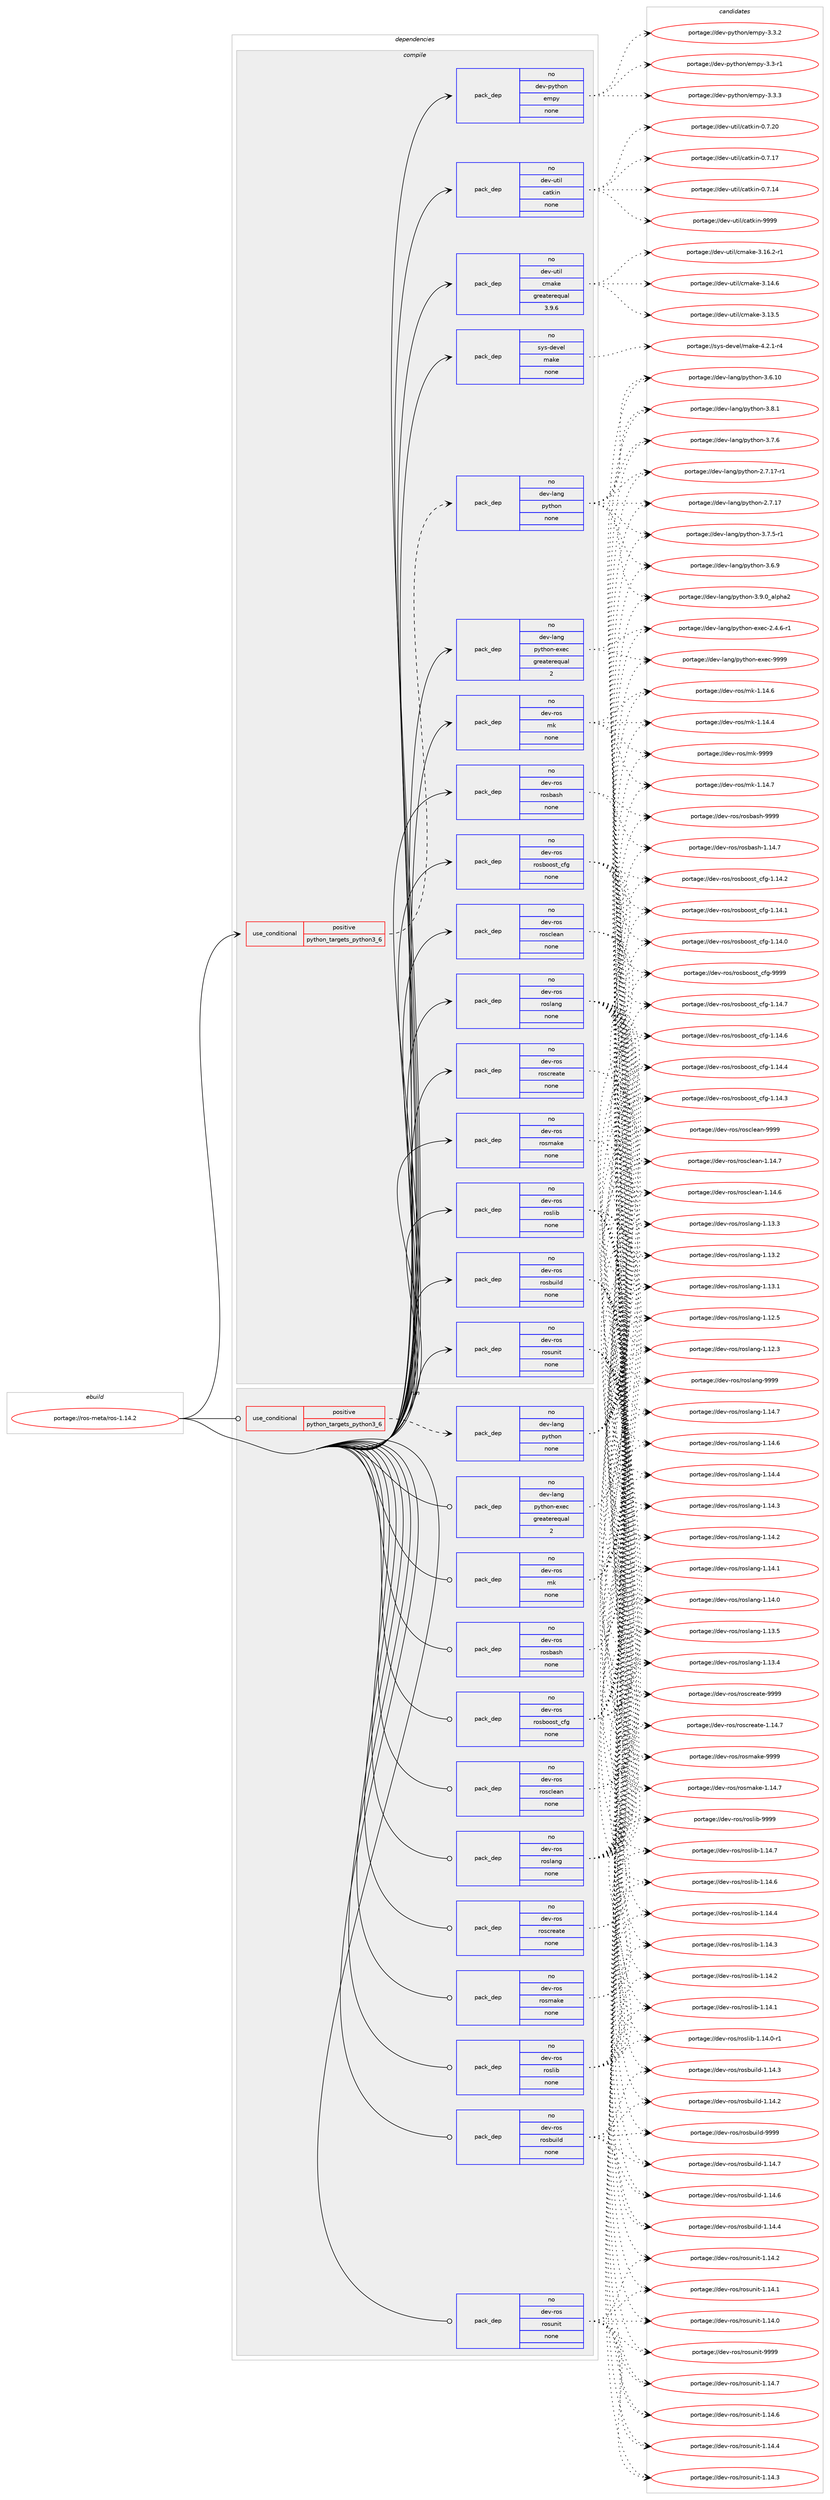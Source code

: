 digraph prolog {

# *************
# Graph options
# *************

newrank=true;
concentrate=true;
compound=true;
graph [rankdir=LR,fontname=Helvetica,fontsize=10,ranksep=1.5];#, ranksep=2.5, nodesep=0.2];
edge  [arrowhead=vee];
node  [fontname=Helvetica,fontsize=10];

# **********
# The ebuild
# **********

subgraph cluster_leftcol {
color=gray;
rank=same;
label=<<i>ebuild</i>>;
id [label="portage://ros-meta/ros-1.14.2", color=red, width=4, href="../ros-meta/ros-1.14.2.svg"];
}

# ****************
# The dependencies
# ****************

subgraph cluster_midcol {
color=gray;
label=<<i>dependencies</i>>;
subgraph cluster_compile {
fillcolor="#eeeeee";
style=filled;
label=<<i>compile</i>>;
subgraph cond21783 {
dependency114392 [label=<<TABLE BORDER="0" CELLBORDER="1" CELLSPACING="0" CELLPADDING="4"><TR><TD ROWSPAN="3" CELLPADDING="10">use_conditional</TD></TR><TR><TD>positive</TD></TR><TR><TD>python_targets_python3_6</TD></TR></TABLE>>, shape=none, color=red];
subgraph pack90673 {
dependency114393 [label=<<TABLE BORDER="0" CELLBORDER="1" CELLSPACING="0" CELLPADDING="4" WIDTH="220"><TR><TD ROWSPAN="6" CELLPADDING="30">pack_dep</TD></TR><TR><TD WIDTH="110">no</TD></TR><TR><TD>dev-lang</TD></TR><TR><TD>python</TD></TR><TR><TD>none</TD></TR><TR><TD></TD></TR></TABLE>>, shape=none, color=blue];
}
dependency114392:e -> dependency114393:w [weight=20,style="dashed",arrowhead="vee"];
}
id:e -> dependency114392:w [weight=20,style="solid",arrowhead="vee"];
subgraph pack90674 {
dependency114394 [label=<<TABLE BORDER="0" CELLBORDER="1" CELLSPACING="0" CELLPADDING="4" WIDTH="220"><TR><TD ROWSPAN="6" CELLPADDING="30">pack_dep</TD></TR><TR><TD WIDTH="110">no</TD></TR><TR><TD>dev-lang</TD></TR><TR><TD>python-exec</TD></TR><TR><TD>greaterequal</TD></TR><TR><TD>2</TD></TR></TABLE>>, shape=none, color=blue];
}
id:e -> dependency114394:w [weight=20,style="solid",arrowhead="vee"];
subgraph pack90675 {
dependency114395 [label=<<TABLE BORDER="0" CELLBORDER="1" CELLSPACING="0" CELLPADDING="4" WIDTH="220"><TR><TD ROWSPAN="6" CELLPADDING="30">pack_dep</TD></TR><TR><TD WIDTH="110">no</TD></TR><TR><TD>dev-python</TD></TR><TR><TD>empy</TD></TR><TR><TD>none</TD></TR><TR><TD></TD></TR></TABLE>>, shape=none, color=blue];
}
id:e -> dependency114395:w [weight=20,style="solid",arrowhead="vee"];
subgraph pack90676 {
dependency114396 [label=<<TABLE BORDER="0" CELLBORDER="1" CELLSPACING="0" CELLPADDING="4" WIDTH="220"><TR><TD ROWSPAN="6" CELLPADDING="30">pack_dep</TD></TR><TR><TD WIDTH="110">no</TD></TR><TR><TD>dev-ros</TD></TR><TR><TD>mk</TD></TR><TR><TD>none</TD></TR><TR><TD></TD></TR></TABLE>>, shape=none, color=blue];
}
id:e -> dependency114396:w [weight=20,style="solid",arrowhead="vee"];
subgraph pack90677 {
dependency114397 [label=<<TABLE BORDER="0" CELLBORDER="1" CELLSPACING="0" CELLPADDING="4" WIDTH="220"><TR><TD ROWSPAN="6" CELLPADDING="30">pack_dep</TD></TR><TR><TD WIDTH="110">no</TD></TR><TR><TD>dev-ros</TD></TR><TR><TD>rosbash</TD></TR><TR><TD>none</TD></TR><TR><TD></TD></TR></TABLE>>, shape=none, color=blue];
}
id:e -> dependency114397:w [weight=20,style="solid",arrowhead="vee"];
subgraph pack90678 {
dependency114398 [label=<<TABLE BORDER="0" CELLBORDER="1" CELLSPACING="0" CELLPADDING="4" WIDTH="220"><TR><TD ROWSPAN="6" CELLPADDING="30">pack_dep</TD></TR><TR><TD WIDTH="110">no</TD></TR><TR><TD>dev-ros</TD></TR><TR><TD>rosboost_cfg</TD></TR><TR><TD>none</TD></TR><TR><TD></TD></TR></TABLE>>, shape=none, color=blue];
}
id:e -> dependency114398:w [weight=20,style="solid",arrowhead="vee"];
subgraph pack90679 {
dependency114399 [label=<<TABLE BORDER="0" CELLBORDER="1" CELLSPACING="0" CELLPADDING="4" WIDTH="220"><TR><TD ROWSPAN="6" CELLPADDING="30">pack_dep</TD></TR><TR><TD WIDTH="110">no</TD></TR><TR><TD>dev-ros</TD></TR><TR><TD>rosbuild</TD></TR><TR><TD>none</TD></TR><TR><TD></TD></TR></TABLE>>, shape=none, color=blue];
}
id:e -> dependency114399:w [weight=20,style="solid",arrowhead="vee"];
subgraph pack90680 {
dependency114400 [label=<<TABLE BORDER="0" CELLBORDER="1" CELLSPACING="0" CELLPADDING="4" WIDTH="220"><TR><TD ROWSPAN="6" CELLPADDING="30">pack_dep</TD></TR><TR><TD WIDTH="110">no</TD></TR><TR><TD>dev-ros</TD></TR><TR><TD>rosclean</TD></TR><TR><TD>none</TD></TR><TR><TD></TD></TR></TABLE>>, shape=none, color=blue];
}
id:e -> dependency114400:w [weight=20,style="solid",arrowhead="vee"];
subgraph pack90681 {
dependency114401 [label=<<TABLE BORDER="0" CELLBORDER="1" CELLSPACING="0" CELLPADDING="4" WIDTH="220"><TR><TD ROWSPAN="6" CELLPADDING="30">pack_dep</TD></TR><TR><TD WIDTH="110">no</TD></TR><TR><TD>dev-ros</TD></TR><TR><TD>roscreate</TD></TR><TR><TD>none</TD></TR><TR><TD></TD></TR></TABLE>>, shape=none, color=blue];
}
id:e -> dependency114401:w [weight=20,style="solid",arrowhead="vee"];
subgraph pack90682 {
dependency114402 [label=<<TABLE BORDER="0" CELLBORDER="1" CELLSPACING="0" CELLPADDING="4" WIDTH="220"><TR><TD ROWSPAN="6" CELLPADDING="30">pack_dep</TD></TR><TR><TD WIDTH="110">no</TD></TR><TR><TD>dev-ros</TD></TR><TR><TD>roslang</TD></TR><TR><TD>none</TD></TR><TR><TD></TD></TR></TABLE>>, shape=none, color=blue];
}
id:e -> dependency114402:w [weight=20,style="solid",arrowhead="vee"];
subgraph pack90683 {
dependency114403 [label=<<TABLE BORDER="0" CELLBORDER="1" CELLSPACING="0" CELLPADDING="4" WIDTH="220"><TR><TD ROWSPAN="6" CELLPADDING="30">pack_dep</TD></TR><TR><TD WIDTH="110">no</TD></TR><TR><TD>dev-ros</TD></TR><TR><TD>roslib</TD></TR><TR><TD>none</TD></TR><TR><TD></TD></TR></TABLE>>, shape=none, color=blue];
}
id:e -> dependency114403:w [weight=20,style="solid",arrowhead="vee"];
subgraph pack90684 {
dependency114404 [label=<<TABLE BORDER="0" CELLBORDER="1" CELLSPACING="0" CELLPADDING="4" WIDTH="220"><TR><TD ROWSPAN="6" CELLPADDING="30">pack_dep</TD></TR><TR><TD WIDTH="110">no</TD></TR><TR><TD>dev-ros</TD></TR><TR><TD>rosmake</TD></TR><TR><TD>none</TD></TR><TR><TD></TD></TR></TABLE>>, shape=none, color=blue];
}
id:e -> dependency114404:w [weight=20,style="solid",arrowhead="vee"];
subgraph pack90685 {
dependency114405 [label=<<TABLE BORDER="0" CELLBORDER="1" CELLSPACING="0" CELLPADDING="4" WIDTH="220"><TR><TD ROWSPAN="6" CELLPADDING="30">pack_dep</TD></TR><TR><TD WIDTH="110">no</TD></TR><TR><TD>dev-ros</TD></TR><TR><TD>rosunit</TD></TR><TR><TD>none</TD></TR><TR><TD></TD></TR></TABLE>>, shape=none, color=blue];
}
id:e -> dependency114405:w [weight=20,style="solid",arrowhead="vee"];
subgraph pack90686 {
dependency114406 [label=<<TABLE BORDER="0" CELLBORDER="1" CELLSPACING="0" CELLPADDING="4" WIDTH="220"><TR><TD ROWSPAN="6" CELLPADDING="30">pack_dep</TD></TR><TR><TD WIDTH="110">no</TD></TR><TR><TD>dev-util</TD></TR><TR><TD>catkin</TD></TR><TR><TD>none</TD></TR><TR><TD></TD></TR></TABLE>>, shape=none, color=blue];
}
id:e -> dependency114406:w [weight=20,style="solid",arrowhead="vee"];
subgraph pack90687 {
dependency114407 [label=<<TABLE BORDER="0" CELLBORDER="1" CELLSPACING="0" CELLPADDING="4" WIDTH="220"><TR><TD ROWSPAN="6" CELLPADDING="30">pack_dep</TD></TR><TR><TD WIDTH="110">no</TD></TR><TR><TD>dev-util</TD></TR><TR><TD>cmake</TD></TR><TR><TD>greaterequal</TD></TR><TR><TD>3.9.6</TD></TR></TABLE>>, shape=none, color=blue];
}
id:e -> dependency114407:w [weight=20,style="solid",arrowhead="vee"];
subgraph pack90688 {
dependency114408 [label=<<TABLE BORDER="0" CELLBORDER="1" CELLSPACING="0" CELLPADDING="4" WIDTH="220"><TR><TD ROWSPAN="6" CELLPADDING="30">pack_dep</TD></TR><TR><TD WIDTH="110">no</TD></TR><TR><TD>sys-devel</TD></TR><TR><TD>make</TD></TR><TR><TD>none</TD></TR><TR><TD></TD></TR></TABLE>>, shape=none, color=blue];
}
id:e -> dependency114408:w [weight=20,style="solid",arrowhead="vee"];
}
subgraph cluster_compileandrun {
fillcolor="#eeeeee";
style=filled;
label=<<i>compile and run</i>>;
}
subgraph cluster_run {
fillcolor="#eeeeee";
style=filled;
label=<<i>run</i>>;
subgraph cond21784 {
dependency114409 [label=<<TABLE BORDER="0" CELLBORDER="1" CELLSPACING="0" CELLPADDING="4"><TR><TD ROWSPAN="3" CELLPADDING="10">use_conditional</TD></TR><TR><TD>positive</TD></TR><TR><TD>python_targets_python3_6</TD></TR></TABLE>>, shape=none, color=red];
subgraph pack90689 {
dependency114410 [label=<<TABLE BORDER="0" CELLBORDER="1" CELLSPACING="0" CELLPADDING="4" WIDTH="220"><TR><TD ROWSPAN="6" CELLPADDING="30">pack_dep</TD></TR><TR><TD WIDTH="110">no</TD></TR><TR><TD>dev-lang</TD></TR><TR><TD>python</TD></TR><TR><TD>none</TD></TR><TR><TD></TD></TR></TABLE>>, shape=none, color=blue];
}
dependency114409:e -> dependency114410:w [weight=20,style="dashed",arrowhead="vee"];
}
id:e -> dependency114409:w [weight=20,style="solid",arrowhead="odot"];
subgraph pack90690 {
dependency114411 [label=<<TABLE BORDER="0" CELLBORDER="1" CELLSPACING="0" CELLPADDING="4" WIDTH="220"><TR><TD ROWSPAN="6" CELLPADDING="30">pack_dep</TD></TR><TR><TD WIDTH="110">no</TD></TR><TR><TD>dev-lang</TD></TR><TR><TD>python-exec</TD></TR><TR><TD>greaterequal</TD></TR><TR><TD>2</TD></TR></TABLE>>, shape=none, color=blue];
}
id:e -> dependency114411:w [weight=20,style="solid",arrowhead="odot"];
subgraph pack90691 {
dependency114412 [label=<<TABLE BORDER="0" CELLBORDER="1" CELLSPACING="0" CELLPADDING="4" WIDTH="220"><TR><TD ROWSPAN="6" CELLPADDING="30">pack_dep</TD></TR><TR><TD WIDTH="110">no</TD></TR><TR><TD>dev-ros</TD></TR><TR><TD>mk</TD></TR><TR><TD>none</TD></TR><TR><TD></TD></TR></TABLE>>, shape=none, color=blue];
}
id:e -> dependency114412:w [weight=20,style="solid",arrowhead="odot"];
subgraph pack90692 {
dependency114413 [label=<<TABLE BORDER="0" CELLBORDER="1" CELLSPACING="0" CELLPADDING="4" WIDTH="220"><TR><TD ROWSPAN="6" CELLPADDING="30">pack_dep</TD></TR><TR><TD WIDTH="110">no</TD></TR><TR><TD>dev-ros</TD></TR><TR><TD>rosbash</TD></TR><TR><TD>none</TD></TR><TR><TD></TD></TR></TABLE>>, shape=none, color=blue];
}
id:e -> dependency114413:w [weight=20,style="solid",arrowhead="odot"];
subgraph pack90693 {
dependency114414 [label=<<TABLE BORDER="0" CELLBORDER="1" CELLSPACING="0" CELLPADDING="4" WIDTH="220"><TR><TD ROWSPAN="6" CELLPADDING="30">pack_dep</TD></TR><TR><TD WIDTH="110">no</TD></TR><TR><TD>dev-ros</TD></TR><TR><TD>rosboost_cfg</TD></TR><TR><TD>none</TD></TR><TR><TD></TD></TR></TABLE>>, shape=none, color=blue];
}
id:e -> dependency114414:w [weight=20,style="solid",arrowhead="odot"];
subgraph pack90694 {
dependency114415 [label=<<TABLE BORDER="0" CELLBORDER="1" CELLSPACING="0" CELLPADDING="4" WIDTH="220"><TR><TD ROWSPAN="6" CELLPADDING="30">pack_dep</TD></TR><TR><TD WIDTH="110">no</TD></TR><TR><TD>dev-ros</TD></TR><TR><TD>rosbuild</TD></TR><TR><TD>none</TD></TR><TR><TD></TD></TR></TABLE>>, shape=none, color=blue];
}
id:e -> dependency114415:w [weight=20,style="solid",arrowhead="odot"];
subgraph pack90695 {
dependency114416 [label=<<TABLE BORDER="0" CELLBORDER="1" CELLSPACING="0" CELLPADDING="4" WIDTH="220"><TR><TD ROWSPAN="6" CELLPADDING="30">pack_dep</TD></TR><TR><TD WIDTH="110">no</TD></TR><TR><TD>dev-ros</TD></TR><TR><TD>rosclean</TD></TR><TR><TD>none</TD></TR><TR><TD></TD></TR></TABLE>>, shape=none, color=blue];
}
id:e -> dependency114416:w [weight=20,style="solid",arrowhead="odot"];
subgraph pack90696 {
dependency114417 [label=<<TABLE BORDER="0" CELLBORDER="1" CELLSPACING="0" CELLPADDING="4" WIDTH="220"><TR><TD ROWSPAN="6" CELLPADDING="30">pack_dep</TD></TR><TR><TD WIDTH="110">no</TD></TR><TR><TD>dev-ros</TD></TR><TR><TD>roscreate</TD></TR><TR><TD>none</TD></TR><TR><TD></TD></TR></TABLE>>, shape=none, color=blue];
}
id:e -> dependency114417:w [weight=20,style="solid",arrowhead="odot"];
subgraph pack90697 {
dependency114418 [label=<<TABLE BORDER="0" CELLBORDER="1" CELLSPACING="0" CELLPADDING="4" WIDTH="220"><TR><TD ROWSPAN="6" CELLPADDING="30">pack_dep</TD></TR><TR><TD WIDTH="110">no</TD></TR><TR><TD>dev-ros</TD></TR><TR><TD>roslang</TD></TR><TR><TD>none</TD></TR><TR><TD></TD></TR></TABLE>>, shape=none, color=blue];
}
id:e -> dependency114418:w [weight=20,style="solid",arrowhead="odot"];
subgraph pack90698 {
dependency114419 [label=<<TABLE BORDER="0" CELLBORDER="1" CELLSPACING="0" CELLPADDING="4" WIDTH="220"><TR><TD ROWSPAN="6" CELLPADDING="30">pack_dep</TD></TR><TR><TD WIDTH="110">no</TD></TR><TR><TD>dev-ros</TD></TR><TR><TD>roslib</TD></TR><TR><TD>none</TD></TR><TR><TD></TD></TR></TABLE>>, shape=none, color=blue];
}
id:e -> dependency114419:w [weight=20,style="solid",arrowhead="odot"];
subgraph pack90699 {
dependency114420 [label=<<TABLE BORDER="0" CELLBORDER="1" CELLSPACING="0" CELLPADDING="4" WIDTH="220"><TR><TD ROWSPAN="6" CELLPADDING="30">pack_dep</TD></TR><TR><TD WIDTH="110">no</TD></TR><TR><TD>dev-ros</TD></TR><TR><TD>rosmake</TD></TR><TR><TD>none</TD></TR><TR><TD></TD></TR></TABLE>>, shape=none, color=blue];
}
id:e -> dependency114420:w [weight=20,style="solid",arrowhead="odot"];
subgraph pack90700 {
dependency114421 [label=<<TABLE BORDER="0" CELLBORDER="1" CELLSPACING="0" CELLPADDING="4" WIDTH="220"><TR><TD ROWSPAN="6" CELLPADDING="30">pack_dep</TD></TR><TR><TD WIDTH="110">no</TD></TR><TR><TD>dev-ros</TD></TR><TR><TD>rosunit</TD></TR><TR><TD>none</TD></TR><TR><TD></TD></TR></TABLE>>, shape=none, color=blue];
}
id:e -> dependency114421:w [weight=20,style="solid",arrowhead="odot"];
}
}

# **************
# The candidates
# **************

subgraph cluster_choices {
rank=same;
color=gray;
label=<<i>candidates</i>>;

subgraph choice90673 {
color=black;
nodesep=1;
choice10010111845108971101034711212111610411111045514657464895971081121049750 [label="portage://dev-lang/python-3.9.0_alpha2", color=red, width=4,href="../dev-lang/python-3.9.0_alpha2.svg"];
choice100101118451089711010347112121116104111110455146564649 [label="portage://dev-lang/python-3.8.1", color=red, width=4,href="../dev-lang/python-3.8.1.svg"];
choice100101118451089711010347112121116104111110455146554654 [label="portage://dev-lang/python-3.7.6", color=red, width=4,href="../dev-lang/python-3.7.6.svg"];
choice1001011184510897110103471121211161041111104551465546534511449 [label="portage://dev-lang/python-3.7.5-r1", color=red, width=4,href="../dev-lang/python-3.7.5-r1.svg"];
choice100101118451089711010347112121116104111110455146544657 [label="portage://dev-lang/python-3.6.9", color=red, width=4,href="../dev-lang/python-3.6.9.svg"];
choice10010111845108971101034711212111610411111045514654464948 [label="portage://dev-lang/python-3.6.10", color=red, width=4,href="../dev-lang/python-3.6.10.svg"];
choice100101118451089711010347112121116104111110455046554649554511449 [label="portage://dev-lang/python-2.7.17-r1", color=red, width=4,href="../dev-lang/python-2.7.17-r1.svg"];
choice10010111845108971101034711212111610411111045504655464955 [label="portage://dev-lang/python-2.7.17", color=red, width=4,href="../dev-lang/python-2.7.17.svg"];
dependency114393:e -> choice10010111845108971101034711212111610411111045514657464895971081121049750:w [style=dotted,weight="100"];
dependency114393:e -> choice100101118451089711010347112121116104111110455146564649:w [style=dotted,weight="100"];
dependency114393:e -> choice100101118451089711010347112121116104111110455146554654:w [style=dotted,weight="100"];
dependency114393:e -> choice1001011184510897110103471121211161041111104551465546534511449:w [style=dotted,weight="100"];
dependency114393:e -> choice100101118451089711010347112121116104111110455146544657:w [style=dotted,weight="100"];
dependency114393:e -> choice10010111845108971101034711212111610411111045514654464948:w [style=dotted,weight="100"];
dependency114393:e -> choice100101118451089711010347112121116104111110455046554649554511449:w [style=dotted,weight="100"];
dependency114393:e -> choice10010111845108971101034711212111610411111045504655464955:w [style=dotted,weight="100"];
}
subgraph choice90674 {
color=black;
nodesep=1;
choice10010111845108971101034711212111610411111045101120101994557575757 [label="portage://dev-lang/python-exec-9999", color=red, width=4,href="../dev-lang/python-exec-9999.svg"];
choice10010111845108971101034711212111610411111045101120101994550465246544511449 [label="portage://dev-lang/python-exec-2.4.6-r1", color=red, width=4,href="../dev-lang/python-exec-2.4.6-r1.svg"];
dependency114394:e -> choice10010111845108971101034711212111610411111045101120101994557575757:w [style=dotted,weight="100"];
dependency114394:e -> choice10010111845108971101034711212111610411111045101120101994550465246544511449:w [style=dotted,weight="100"];
}
subgraph choice90675 {
color=black;
nodesep=1;
choice1001011184511212111610411111047101109112121455146514651 [label="portage://dev-python/empy-3.3.3", color=red, width=4,href="../dev-python/empy-3.3.3.svg"];
choice1001011184511212111610411111047101109112121455146514650 [label="portage://dev-python/empy-3.3.2", color=red, width=4,href="../dev-python/empy-3.3.2.svg"];
choice1001011184511212111610411111047101109112121455146514511449 [label="portage://dev-python/empy-3.3-r1", color=red, width=4,href="../dev-python/empy-3.3-r1.svg"];
dependency114395:e -> choice1001011184511212111610411111047101109112121455146514651:w [style=dotted,weight="100"];
dependency114395:e -> choice1001011184511212111610411111047101109112121455146514650:w [style=dotted,weight="100"];
dependency114395:e -> choice1001011184511212111610411111047101109112121455146514511449:w [style=dotted,weight="100"];
}
subgraph choice90676 {
color=black;
nodesep=1;
choice10010111845114111115471091074557575757 [label="portage://dev-ros/mk-9999", color=red, width=4,href="../dev-ros/mk-9999.svg"];
choice100101118451141111154710910745494649524655 [label="portage://dev-ros/mk-1.14.7", color=red, width=4,href="../dev-ros/mk-1.14.7.svg"];
choice100101118451141111154710910745494649524654 [label="portage://dev-ros/mk-1.14.6", color=red, width=4,href="../dev-ros/mk-1.14.6.svg"];
choice100101118451141111154710910745494649524652 [label="portage://dev-ros/mk-1.14.4", color=red, width=4,href="../dev-ros/mk-1.14.4.svg"];
dependency114396:e -> choice10010111845114111115471091074557575757:w [style=dotted,weight="100"];
dependency114396:e -> choice100101118451141111154710910745494649524655:w [style=dotted,weight="100"];
dependency114396:e -> choice100101118451141111154710910745494649524654:w [style=dotted,weight="100"];
dependency114396:e -> choice100101118451141111154710910745494649524652:w [style=dotted,weight="100"];
}
subgraph choice90677 {
color=black;
nodesep=1;
choice100101118451141111154711411111598971151044557575757 [label="portage://dev-ros/rosbash-9999", color=red, width=4,href="../dev-ros/rosbash-9999.svg"];
choice1001011184511411111547114111115989711510445494649524655 [label="portage://dev-ros/rosbash-1.14.7", color=red, width=4,href="../dev-ros/rosbash-1.14.7.svg"];
dependency114397:e -> choice100101118451141111154711411111598971151044557575757:w [style=dotted,weight="100"];
dependency114397:e -> choice1001011184511411111547114111115989711510445494649524655:w [style=dotted,weight="100"];
}
subgraph choice90678 {
color=black;
nodesep=1;
choice10010111845114111115471141111159811111111511695991021034557575757 [label="portage://dev-ros/rosboost_cfg-9999", color=red, width=4,href="../dev-ros/rosboost_cfg-9999.svg"];
choice100101118451141111154711411111598111111115116959910210345494649524655 [label="portage://dev-ros/rosboost_cfg-1.14.7", color=red, width=4,href="../dev-ros/rosboost_cfg-1.14.7.svg"];
choice100101118451141111154711411111598111111115116959910210345494649524654 [label="portage://dev-ros/rosboost_cfg-1.14.6", color=red, width=4,href="../dev-ros/rosboost_cfg-1.14.6.svg"];
choice100101118451141111154711411111598111111115116959910210345494649524652 [label="portage://dev-ros/rosboost_cfg-1.14.4", color=red, width=4,href="../dev-ros/rosboost_cfg-1.14.4.svg"];
choice100101118451141111154711411111598111111115116959910210345494649524651 [label="portage://dev-ros/rosboost_cfg-1.14.3", color=red, width=4,href="../dev-ros/rosboost_cfg-1.14.3.svg"];
choice100101118451141111154711411111598111111115116959910210345494649524650 [label="portage://dev-ros/rosboost_cfg-1.14.2", color=red, width=4,href="../dev-ros/rosboost_cfg-1.14.2.svg"];
choice100101118451141111154711411111598111111115116959910210345494649524649 [label="portage://dev-ros/rosboost_cfg-1.14.1", color=red, width=4,href="../dev-ros/rosboost_cfg-1.14.1.svg"];
choice100101118451141111154711411111598111111115116959910210345494649524648 [label="portage://dev-ros/rosboost_cfg-1.14.0", color=red, width=4,href="../dev-ros/rosboost_cfg-1.14.0.svg"];
dependency114398:e -> choice10010111845114111115471141111159811111111511695991021034557575757:w [style=dotted,weight="100"];
dependency114398:e -> choice100101118451141111154711411111598111111115116959910210345494649524655:w [style=dotted,weight="100"];
dependency114398:e -> choice100101118451141111154711411111598111111115116959910210345494649524654:w [style=dotted,weight="100"];
dependency114398:e -> choice100101118451141111154711411111598111111115116959910210345494649524652:w [style=dotted,weight="100"];
dependency114398:e -> choice100101118451141111154711411111598111111115116959910210345494649524651:w [style=dotted,weight="100"];
dependency114398:e -> choice100101118451141111154711411111598111111115116959910210345494649524650:w [style=dotted,weight="100"];
dependency114398:e -> choice100101118451141111154711411111598111111115116959910210345494649524649:w [style=dotted,weight="100"];
dependency114398:e -> choice100101118451141111154711411111598111111115116959910210345494649524648:w [style=dotted,weight="100"];
}
subgraph choice90679 {
color=black;
nodesep=1;
choice1001011184511411111547114111115981171051081004557575757 [label="portage://dev-ros/rosbuild-9999", color=red, width=4,href="../dev-ros/rosbuild-9999.svg"];
choice10010111845114111115471141111159811710510810045494649524655 [label="portage://dev-ros/rosbuild-1.14.7", color=red, width=4,href="../dev-ros/rosbuild-1.14.7.svg"];
choice10010111845114111115471141111159811710510810045494649524654 [label="portage://dev-ros/rosbuild-1.14.6", color=red, width=4,href="../dev-ros/rosbuild-1.14.6.svg"];
choice10010111845114111115471141111159811710510810045494649524652 [label="portage://dev-ros/rosbuild-1.14.4", color=red, width=4,href="../dev-ros/rosbuild-1.14.4.svg"];
choice10010111845114111115471141111159811710510810045494649524651 [label="portage://dev-ros/rosbuild-1.14.3", color=red, width=4,href="../dev-ros/rosbuild-1.14.3.svg"];
choice10010111845114111115471141111159811710510810045494649524650 [label="portage://dev-ros/rosbuild-1.14.2", color=red, width=4,href="../dev-ros/rosbuild-1.14.2.svg"];
dependency114399:e -> choice1001011184511411111547114111115981171051081004557575757:w [style=dotted,weight="100"];
dependency114399:e -> choice10010111845114111115471141111159811710510810045494649524655:w [style=dotted,weight="100"];
dependency114399:e -> choice10010111845114111115471141111159811710510810045494649524654:w [style=dotted,weight="100"];
dependency114399:e -> choice10010111845114111115471141111159811710510810045494649524652:w [style=dotted,weight="100"];
dependency114399:e -> choice10010111845114111115471141111159811710510810045494649524651:w [style=dotted,weight="100"];
dependency114399:e -> choice10010111845114111115471141111159811710510810045494649524650:w [style=dotted,weight="100"];
}
subgraph choice90680 {
color=black;
nodesep=1;
choice100101118451141111154711411111599108101971104557575757 [label="portage://dev-ros/rosclean-9999", color=red, width=4,href="../dev-ros/rosclean-9999.svg"];
choice1001011184511411111547114111115991081019711045494649524655 [label="portage://dev-ros/rosclean-1.14.7", color=red, width=4,href="../dev-ros/rosclean-1.14.7.svg"];
choice1001011184511411111547114111115991081019711045494649524654 [label="portage://dev-ros/rosclean-1.14.6", color=red, width=4,href="../dev-ros/rosclean-1.14.6.svg"];
dependency114400:e -> choice100101118451141111154711411111599108101971104557575757:w [style=dotted,weight="100"];
dependency114400:e -> choice1001011184511411111547114111115991081019711045494649524655:w [style=dotted,weight="100"];
dependency114400:e -> choice1001011184511411111547114111115991081019711045494649524654:w [style=dotted,weight="100"];
}
subgraph choice90681 {
color=black;
nodesep=1;
choice100101118451141111154711411111599114101971161014557575757 [label="portage://dev-ros/roscreate-9999", color=red, width=4,href="../dev-ros/roscreate-9999.svg"];
choice1001011184511411111547114111115991141019711610145494649524655 [label="portage://dev-ros/roscreate-1.14.7", color=red, width=4,href="../dev-ros/roscreate-1.14.7.svg"];
dependency114401:e -> choice100101118451141111154711411111599114101971161014557575757:w [style=dotted,weight="100"];
dependency114401:e -> choice1001011184511411111547114111115991141019711610145494649524655:w [style=dotted,weight="100"];
}
subgraph choice90682 {
color=black;
nodesep=1;
choice1001011184511411111547114111115108971101034557575757 [label="portage://dev-ros/roslang-9999", color=red, width=4,href="../dev-ros/roslang-9999.svg"];
choice10010111845114111115471141111151089711010345494649524655 [label="portage://dev-ros/roslang-1.14.7", color=red, width=4,href="../dev-ros/roslang-1.14.7.svg"];
choice10010111845114111115471141111151089711010345494649524654 [label="portage://dev-ros/roslang-1.14.6", color=red, width=4,href="../dev-ros/roslang-1.14.6.svg"];
choice10010111845114111115471141111151089711010345494649524652 [label="portage://dev-ros/roslang-1.14.4", color=red, width=4,href="../dev-ros/roslang-1.14.4.svg"];
choice10010111845114111115471141111151089711010345494649524651 [label="portage://dev-ros/roslang-1.14.3", color=red, width=4,href="../dev-ros/roslang-1.14.3.svg"];
choice10010111845114111115471141111151089711010345494649524650 [label="portage://dev-ros/roslang-1.14.2", color=red, width=4,href="../dev-ros/roslang-1.14.2.svg"];
choice10010111845114111115471141111151089711010345494649524649 [label="portage://dev-ros/roslang-1.14.1", color=red, width=4,href="../dev-ros/roslang-1.14.1.svg"];
choice10010111845114111115471141111151089711010345494649524648 [label="portage://dev-ros/roslang-1.14.0", color=red, width=4,href="../dev-ros/roslang-1.14.0.svg"];
choice10010111845114111115471141111151089711010345494649514653 [label="portage://dev-ros/roslang-1.13.5", color=red, width=4,href="../dev-ros/roslang-1.13.5.svg"];
choice10010111845114111115471141111151089711010345494649514652 [label="portage://dev-ros/roslang-1.13.4", color=red, width=4,href="../dev-ros/roslang-1.13.4.svg"];
choice10010111845114111115471141111151089711010345494649514651 [label="portage://dev-ros/roslang-1.13.3", color=red, width=4,href="../dev-ros/roslang-1.13.3.svg"];
choice10010111845114111115471141111151089711010345494649514650 [label="portage://dev-ros/roslang-1.13.2", color=red, width=4,href="../dev-ros/roslang-1.13.2.svg"];
choice10010111845114111115471141111151089711010345494649514649 [label="portage://dev-ros/roslang-1.13.1", color=red, width=4,href="../dev-ros/roslang-1.13.1.svg"];
choice10010111845114111115471141111151089711010345494649504653 [label="portage://dev-ros/roslang-1.12.5", color=red, width=4,href="../dev-ros/roslang-1.12.5.svg"];
choice10010111845114111115471141111151089711010345494649504651 [label="portage://dev-ros/roslang-1.12.3", color=red, width=4,href="../dev-ros/roslang-1.12.3.svg"];
dependency114402:e -> choice1001011184511411111547114111115108971101034557575757:w [style=dotted,weight="100"];
dependency114402:e -> choice10010111845114111115471141111151089711010345494649524655:w [style=dotted,weight="100"];
dependency114402:e -> choice10010111845114111115471141111151089711010345494649524654:w [style=dotted,weight="100"];
dependency114402:e -> choice10010111845114111115471141111151089711010345494649524652:w [style=dotted,weight="100"];
dependency114402:e -> choice10010111845114111115471141111151089711010345494649524651:w [style=dotted,weight="100"];
dependency114402:e -> choice10010111845114111115471141111151089711010345494649524650:w [style=dotted,weight="100"];
dependency114402:e -> choice10010111845114111115471141111151089711010345494649524649:w [style=dotted,weight="100"];
dependency114402:e -> choice10010111845114111115471141111151089711010345494649524648:w [style=dotted,weight="100"];
dependency114402:e -> choice10010111845114111115471141111151089711010345494649514653:w [style=dotted,weight="100"];
dependency114402:e -> choice10010111845114111115471141111151089711010345494649514652:w [style=dotted,weight="100"];
dependency114402:e -> choice10010111845114111115471141111151089711010345494649514651:w [style=dotted,weight="100"];
dependency114402:e -> choice10010111845114111115471141111151089711010345494649514650:w [style=dotted,weight="100"];
dependency114402:e -> choice10010111845114111115471141111151089711010345494649514649:w [style=dotted,weight="100"];
dependency114402:e -> choice10010111845114111115471141111151089711010345494649504653:w [style=dotted,weight="100"];
dependency114402:e -> choice10010111845114111115471141111151089711010345494649504651:w [style=dotted,weight="100"];
}
subgraph choice90683 {
color=black;
nodesep=1;
choice1001011184511411111547114111115108105984557575757 [label="portage://dev-ros/roslib-9999", color=red, width=4,href="../dev-ros/roslib-9999.svg"];
choice10010111845114111115471141111151081059845494649524655 [label="portage://dev-ros/roslib-1.14.7", color=red, width=4,href="../dev-ros/roslib-1.14.7.svg"];
choice10010111845114111115471141111151081059845494649524654 [label="portage://dev-ros/roslib-1.14.6", color=red, width=4,href="../dev-ros/roslib-1.14.6.svg"];
choice10010111845114111115471141111151081059845494649524652 [label="portage://dev-ros/roslib-1.14.4", color=red, width=4,href="../dev-ros/roslib-1.14.4.svg"];
choice10010111845114111115471141111151081059845494649524651 [label="portage://dev-ros/roslib-1.14.3", color=red, width=4,href="../dev-ros/roslib-1.14.3.svg"];
choice10010111845114111115471141111151081059845494649524650 [label="portage://dev-ros/roslib-1.14.2", color=red, width=4,href="../dev-ros/roslib-1.14.2.svg"];
choice10010111845114111115471141111151081059845494649524649 [label="portage://dev-ros/roslib-1.14.1", color=red, width=4,href="../dev-ros/roslib-1.14.1.svg"];
choice100101118451141111154711411111510810598454946495246484511449 [label="portage://dev-ros/roslib-1.14.0-r1", color=red, width=4,href="../dev-ros/roslib-1.14.0-r1.svg"];
dependency114403:e -> choice1001011184511411111547114111115108105984557575757:w [style=dotted,weight="100"];
dependency114403:e -> choice10010111845114111115471141111151081059845494649524655:w [style=dotted,weight="100"];
dependency114403:e -> choice10010111845114111115471141111151081059845494649524654:w [style=dotted,weight="100"];
dependency114403:e -> choice10010111845114111115471141111151081059845494649524652:w [style=dotted,weight="100"];
dependency114403:e -> choice10010111845114111115471141111151081059845494649524651:w [style=dotted,weight="100"];
dependency114403:e -> choice10010111845114111115471141111151081059845494649524650:w [style=dotted,weight="100"];
dependency114403:e -> choice10010111845114111115471141111151081059845494649524649:w [style=dotted,weight="100"];
dependency114403:e -> choice100101118451141111154711411111510810598454946495246484511449:w [style=dotted,weight="100"];
}
subgraph choice90684 {
color=black;
nodesep=1;
choice1001011184511411111547114111115109971071014557575757 [label="portage://dev-ros/rosmake-9999", color=red, width=4,href="../dev-ros/rosmake-9999.svg"];
choice10010111845114111115471141111151099710710145494649524655 [label="portage://dev-ros/rosmake-1.14.7", color=red, width=4,href="../dev-ros/rosmake-1.14.7.svg"];
dependency114404:e -> choice1001011184511411111547114111115109971071014557575757:w [style=dotted,weight="100"];
dependency114404:e -> choice10010111845114111115471141111151099710710145494649524655:w [style=dotted,weight="100"];
}
subgraph choice90685 {
color=black;
nodesep=1;
choice10010111845114111115471141111151171101051164557575757 [label="portage://dev-ros/rosunit-9999", color=red, width=4,href="../dev-ros/rosunit-9999.svg"];
choice100101118451141111154711411111511711010511645494649524655 [label="portage://dev-ros/rosunit-1.14.7", color=red, width=4,href="../dev-ros/rosunit-1.14.7.svg"];
choice100101118451141111154711411111511711010511645494649524654 [label="portage://dev-ros/rosunit-1.14.6", color=red, width=4,href="../dev-ros/rosunit-1.14.6.svg"];
choice100101118451141111154711411111511711010511645494649524652 [label="portage://dev-ros/rosunit-1.14.4", color=red, width=4,href="../dev-ros/rosunit-1.14.4.svg"];
choice100101118451141111154711411111511711010511645494649524651 [label="portage://dev-ros/rosunit-1.14.3", color=red, width=4,href="../dev-ros/rosunit-1.14.3.svg"];
choice100101118451141111154711411111511711010511645494649524650 [label="portage://dev-ros/rosunit-1.14.2", color=red, width=4,href="../dev-ros/rosunit-1.14.2.svg"];
choice100101118451141111154711411111511711010511645494649524649 [label="portage://dev-ros/rosunit-1.14.1", color=red, width=4,href="../dev-ros/rosunit-1.14.1.svg"];
choice100101118451141111154711411111511711010511645494649524648 [label="portage://dev-ros/rosunit-1.14.0", color=red, width=4,href="../dev-ros/rosunit-1.14.0.svg"];
dependency114405:e -> choice10010111845114111115471141111151171101051164557575757:w [style=dotted,weight="100"];
dependency114405:e -> choice100101118451141111154711411111511711010511645494649524655:w [style=dotted,weight="100"];
dependency114405:e -> choice100101118451141111154711411111511711010511645494649524654:w [style=dotted,weight="100"];
dependency114405:e -> choice100101118451141111154711411111511711010511645494649524652:w [style=dotted,weight="100"];
dependency114405:e -> choice100101118451141111154711411111511711010511645494649524651:w [style=dotted,weight="100"];
dependency114405:e -> choice100101118451141111154711411111511711010511645494649524650:w [style=dotted,weight="100"];
dependency114405:e -> choice100101118451141111154711411111511711010511645494649524649:w [style=dotted,weight="100"];
dependency114405:e -> choice100101118451141111154711411111511711010511645494649524648:w [style=dotted,weight="100"];
}
subgraph choice90686 {
color=black;
nodesep=1;
choice100101118451171161051084799971161071051104557575757 [label="portage://dev-util/catkin-9999", color=red, width=4,href="../dev-util/catkin-9999.svg"];
choice1001011184511711610510847999711610710511045484655465048 [label="portage://dev-util/catkin-0.7.20", color=red, width=4,href="../dev-util/catkin-0.7.20.svg"];
choice1001011184511711610510847999711610710511045484655464955 [label="portage://dev-util/catkin-0.7.17", color=red, width=4,href="../dev-util/catkin-0.7.17.svg"];
choice1001011184511711610510847999711610710511045484655464952 [label="portage://dev-util/catkin-0.7.14", color=red, width=4,href="../dev-util/catkin-0.7.14.svg"];
dependency114406:e -> choice100101118451171161051084799971161071051104557575757:w [style=dotted,weight="100"];
dependency114406:e -> choice1001011184511711610510847999711610710511045484655465048:w [style=dotted,weight="100"];
dependency114406:e -> choice1001011184511711610510847999711610710511045484655464955:w [style=dotted,weight="100"];
dependency114406:e -> choice1001011184511711610510847999711610710511045484655464952:w [style=dotted,weight="100"];
}
subgraph choice90687 {
color=black;
nodesep=1;
choice10010111845117116105108479910997107101455146495446504511449 [label="portage://dev-util/cmake-3.16.2-r1", color=red, width=4,href="../dev-util/cmake-3.16.2-r1.svg"];
choice1001011184511711610510847991099710710145514649524654 [label="portage://dev-util/cmake-3.14.6", color=red, width=4,href="../dev-util/cmake-3.14.6.svg"];
choice1001011184511711610510847991099710710145514649514653 [label="portage://dev-util/cmake-3.13.5", color=red, width=4,href="../dev-util/cmake-3.13.5.svg"];
dependency114407:e -> choice10010111845117116105108479910997107101455146495446504511449:w [style=dotted,weight="100"];
dependency114407:e -> choice1001011184511711610510847991099710710145514649524654:w [style=dotted,weight="100"];
dependency114407:e -> choice1001011184511711610510847991099710710145514649514653:w [style=dotted,weight="100"];
}
subgraph choice90688 {
color=black;
nodesep=1;
choice1151211154510010111810110847109971071014552465046494511452 [label="portage://sys-devel/make-4.2.1-r4", color=red, width=4,href="../sys-devel/make-4.2.1-r4.svg"];
dependency114408:e -> choice1151211154510010111810110847109971071014552465046494511452:w [style=dotted,weight="100"];
}
subgraph choice90689 {
color=black;
nodesep=1;
choice10010111845108971101034711212111610411111045514657464895971081121049750 [label="portage://dev-lang/python-3.9.0_alpha2", color=red, width=4,href="../dev-lang/python-3.9.0_alpha2.svg"];
choice100101118451089711010347112121116104111110455146564649 [label="portage://dev-lang/python-3.8.1", color=red, width=4,href="../dev-lang/python-3.8.1.svg"];
choice100101118451089711010347112121116104111110455146554654 [label="portage://dev-lang/python-3.7.6", color=red, width=4,href="../dev-lang/python-3.7.6.svg"];
choice1001011184510897110103471121211161041111104551465546534511449 [label="portage://dev-lang/python-3.7.5-r1", color=red, width=4,href="../dev-lang/python-3.7.5-r1.svg"];
choice100101118451089711010347112121116104111110455146544657 [label="portage://dev-lang/python-3.6.9", color=red, width=4,href="../dev-lang/python-3.6.9.svg"];
choice10010111845108971101034711212111610411111045514654464948 [label="portage://dev-lang/python-3.6.10", color=red, width=4,href="../dev-lang/python-3.6.10.svg"];
choice100101118451089711010347112121116104111110455046554649554511449 [label="portage://dev-lang/python-2.7.17-r1", color=red, width=4,href="../dev-lang/python-2.7.17-r1.svg"];
choice10010111845108971101034711212111610411111045504655464955 [label="portage://dev-lang/python-2.7.17", color=red, width=4,href="../dev-lang/python-2.7.17.svg"];
dependency114410:e -> choice10010111845108971101034711212111610411111045514657464895971081121049750:w [style=dotted,weight="100"];
dependency114410:e -> choice100101118451089711010347112121116104111110455146564649:w [style=dotted,weight="100"];
dependency114410:e -> choice100101118451089711010347112121116104111110455146554654:w [style=dotted,weight="100"];
dependency114410:e -> choice1001011184510897110103471121211161041111104551465546534511449:w [style=dotted,weight="100"];
dependency114410:e -> choice100101118451089711010347112121116104111110455146544657:w [style=dotted,weight="100"];
dependency114410:e -> choice10010111845108971101034711212111610411111045514654464948:w [style=dotted,weight="100"];
dependency114410:e -> choice100101118451089711010347112121116104111110455046554649554511449:w [style=dotted,weight="100"];
dependency114410:e -> choice10010111845108971101034711212111610411111045504655464955:w [style=dotted,weight="100"];
}
subgraph choice90690 {
color=black;
nodesep=1;
choice10010111845108971101034711212111610411111045101120101994557575757 [label="portage://dev-lang/python-exec-9999", color=red, width=4,href="../dev-lang/python-exec-9999.svg"];
choice10010111845108971101034711212111610411111045101120101994550465246544511449 [label="portage://dev-lang/python-exec-2.4.6-r1", color=red, width=4,href="../dev-lang/python-exec-2.4.6-r1.svg"];
dependency114411:e -> choice10010111845108971101034711212111610411111045101120101994557575757:w [style=dotted,weight="100"];
dependency114411:e -> choice10010111845108971101034711212111610411111045101120101994550465246544511449:w [style=dotted,weight="100"];
}
subgraph choice90691 {
color=black;
nodesep=1;
choice10010111845114111115471091074557575757 [label="portage://dev-ros/mk-9999", color=red, width=4,href="../dev-ros/mk-9999.svg"];
choice100101118451141111154710910745494649524655 [label="portage://dev-ros/mk-1.14.7", color=red, width=4,href="../dev-ros/mk-1.14.7.svg"];
choice100101118451141111154710910745494649524654 [label="portage://dev-ros/mk-1.14.6", color=red, width=4,href="../dev-ros/mk-1.14.6.svg"];
choice100101118451141111154710910745494649524652 [label="portage://dev-ros/mk-1.14.4", color=red, width=4,href="../dev-ros/mk-1.14.4.svg"];
dependency114412:e -> choice10010111845114111115471091074557575757:w [style=dotted,weight="100"];
dependency114412:e -> choice100101118451141111154710910745494649524655:w [style=dotted,weight="100"];
dependency114412:e -> choice100101118451141111154710910745494649524654:w [style=dotted,weight="100"];
dependency114412:e -> choice100101118451141111154710910745494649524652:w [style=dotted,weight="100"];
}
subgraph choice90692 {
color=black;
nodesep=1;
choice100101118451141111154711411111598971151044557575757 [label="portage://dev-ros/rosbash-9999", color=red, width=4,href="../dev-ros/rosbash-9999.svg"];
choice1001011184511411111547114111115989711510445494649524655 [label="portage://dev-ros/rosbash-1.14.7", color=red, width=4,href="../dev-ros/rosbash-1.14.7.svg"];
dependency114413:e -> choice100101118451141111154711411111598971151044557575757:w [style=dotted,weight="100"];
dependency114413:e -> choice1001011184511411111547114111115989711510445494649524655:w [style=dotted,weight="100"];
}
subgraph choice90693 {
color=black;
nodesep=1;
choice10010111845114111115471141111159811111111511695991021034557575757 [label="portage://dev-ros/rosboost_cfg-9999", color=red, width=4,href="../dev-ros/rosboost_cfg-9999.svg"];
choice100101118451141111154711411111598111111115116959910210345494649524655 [label="portage://dev-ros/rosboost_cfg-1.14.7", color=red, width=4,href="../dev-ros/rosboost_cfg-1.14.7.svg"];
choice100101118451141111154711411111598111111115116959910210345494649524654 [label="portage://dev-ros/rosboost_cfg-1.14.6", color=red, width=4,href="../dev-ros/rosboost_cfg-1.14.6.svg"];
choice100101118451141111154711411111598111111115116959910210345494649524652 [label="portage://dev-ros/rosboost_cfg-1.14.4", color=red, width=4,href="../dev-ros/rosboost_cfg-1.14.4.svg"];
choice100101118451141111154711411111598111111115116959910210345494649524651 [label="portage://dev-ros/rosboost_cfg-1.14.3", color=red, width=4,href="../dev-ros/rosboost_cfg-1.14.3.svg"];
choice100101118451141111154711411111598111111115116959910210345494649524650 [label="portage://dev-ros/rosboost_cfg-1.14.2", color=red, width=4,href="../dev-ros/rosboost_cfg-1.14.2.svg"];
choice100101118451141111154711411111598111111115116959910210345494649524649 [label="portage://dev-ros/rosboost_cfg-1.14.1", color=red, width=4,href="../dev-ros/rosboost_cfg-1.14.1.svg"];
choice100101118451141111154711411111598111111115116959910210345494649524648 [label="portage://dev-ros/rosboost_cfg-1.14.0", color=red, width=4,href="../dev-ros/rosboost_cfg-1.14.0.svg"];
dependency114414:e -> choice10010111845114111115471141111159811111111511695991021034557575757:w [style=dotted,weight="100"];
dependency114414:e -> choice100101118451141111154711411111598111111115116959910210345494649524655:w [style=dotted,weight="100"];
dependency114414:e -> choice100101118451141111154711411111598111111115116959910210345494649524654:w [style=dotted,weight="100"];
dependency114414:e -> choice100101118451141111154711411111598111111115116959910210345494649524652:w [style=dotted,weight="100"];
dependency114414:e -> choice100101118451141111154711411111598111111115116959910210345494649524651:w [style=dotted,weight="100"];
dependency114414:e -> choice100101118451141111154711411111598111111115116959910210345494649524650:w [style=dotted,weight="100"];
dependency114414:e -> choice100101118451141111154711411111598111111115116959910210345494649524649:w [style=dotted,weight="100"];
dependency114414:e -> choice100101118451141111154711411111598111111115116959910210345494649524648:w [style=dotted,weight="100"];
}
subgraph choice90694 {
color=black;
nodesep=1;
choice1001011184511411111547114111115981171051081004557575757 [label="portage://dev-ros/rosbuild-9999", color=red, width=4,href="../dev-ros/rosbuild-9999.svg"];
choice10010111845114111115471141111159811710510810045494649524655 [label="portage://dev-ros/rosbuild-1.14.7", color=red, width=4,href="../dev-ros/rosbuild-1.14.7.svg"];
choice10010111845114111115471141111159811710510810045494649524654 [label="portage://dev-ros/rosbuild-1.14.6", color=red, width=4,href="../dev-ros/rosbuild-1.14.6.svg"];
choice10010111845114111115471141111159811710510810045494649524652 [label="portage://dev-ros/rosbuild-1.14.4", color=red, width=4,href="../dev-ros/rosbuild-1.14.4.svg"];
choice10010111845114111115471141111159811710510810045494649524651 [label="portage://dev-ros/rosbuild-1.14.3", color=red, width=4,href="../dev-ros/rosbuild-1.14.3.svg"];
choice10010111845114111115471141111159811710510810045494649524650 [label="portage://dev-ros/rosbuild-1.14.2", color=red, width=4,href="../dev-ros/rosbuild-1.14.2.svg"];
dependency114415:e -> choice1001011184511411111547114111115981171051081004557575757:w [style=dotted,weight="100"];
dependency114415:e -> choice10010111845114111115471141111159811710510810045494649524655:w [style=dotted,weight="100"];
dependency114415:e -> choice10010111845114111115471141111159811710510810045494649524654:w [style=dotted,weight="100"];
dependency114415:e -> choice10010111845114111115471141111159811710510810045494649524652:w [style=dotted,weight="100"];
dependency114415:e -> choice10010111845114111115471141111159811710510810045494649524651:w [style=dotted,weight="100"];
dependency114415:e -> choice10010111845114111115471141111159811710510810045494649524650:w [style=dotted,weight="100"];
}
subgraph choice90695 {
color=black;
nodesep=1;
choice100101118451141111154711411111599108101971104557575757 [label="portage://dev-ros/rosclean-9999", color=red, width=4,href="../dev-ros/rosclean-9999.svg"];
choice1001011184511411111547114111115991081019711045494649524655 [label="portage://dev-ros/rosclean-1.14.7", color=red, width=4,href="../dev-ros/rosclean-1.14.7.svg"];
choice1001011184511411111547114111115991081019711045494649524654 [label="portage://dev-ros/rosclean-1.14.6", color=red, width=4,href="../dev-ros/rosclean-1.14.6.svg"];
dependency114416:e -> choice100101118451141111154711411111599108101971104557575757:w [style=dotted,weight="100"];
dependency114416:e -> choice1001011184511411111547114111115991081019711045494649524655:w [style=dotted,weight="100"];
dependency114416:e -> choice1001011184511411111547114111115991081019711045494649524654:w [style=dotted,weight="100"];
}
subgraph choice90696 {
color=black;
nodesep=1;
choice100101118451141111154711411111599114101971161014557575757 [label="portage://dev-ros/roscreate-9999", color=red, width=4,href="../dev-ros/roscreate-9999.svg"];
choice1001011184511411111547114111115991141019711610145494649524655 [label="portage://dev-ros/roscreate-1.14.7", color=red, width=4,href="../dev-ros/roscreate-1.14.7.svg"];
dependency114417:e -> choice100101118451141111154711411111599114101971161014557575757:w [style=dotted,weight="100"];
dependency114417:e -> choice1001011184511411111547114111115991141019711610145494649524655:w [style=dotted,weight="100"];
}
subgraph choice90697 {
color=black;
nodesep=1;
choice1001011184511411111547114111115108971101034557575757 [label="portage://dev-ros/roslang-9999", color=red, width=4,href="../dev-ros/roslang-9999.svg"];
choice10010111845114111115471141111151089711010345494649524655 [label="portage://dev-ros/roslang-1.14.7", color=red, width=4,href="../dev-ros/roslang-1.14.7.svg"];
choice10010111845114111115471141111151089711010345494649524654 [label="portage://dev-ros/roslang-1.14.6", color=red, width=4,href="../dev-ros/roslang-1.14.6.svg"];
choice10010111845114111115471141111151089711010345494649524652 [label="portage://dev-ros/roslang-1.14.4", color=red, width=4,href="../dev-ros/roslang-1.14.4.svg"];
choice10010111845114111115471141111151089711010345494649524651 [label="portage://dev-ros/roslang-1.14.3", color=red, width=4,href="../dev-ros/roslang-1.14.3.svg"];
choice10010111845114111115471141111151089711010345494649524650 [label="portage://dev-ros/roslang-1.14.2", color=red, width=4,href="../dev-ros/roslang-1.14.2.svg"];
choice10010111845114111115471141111151089711010345494649524649 [label="portage://dev-ros/roslang-1.14.1", color=red, width=4,href="../dev-ros/roslang-1.14.1.svg"];
choice10010111845114111115471141111151089711010345494649524648 [label="portage://dev-ros/roslang-1.14.0", color=red, width=4,href="../dev-ros/roslang-1.14.0.svg"];
choice10010111845114111115471141111151089711010345494649514653 [label="portage://dev-ros/roslang-1.13.5", color=red, width=4,href="../dev-ros/roslang-1.13.5.svg"];
choice10010111845114111115471141111151089711010345494649514652 [label="portage://dev-ros/roslang-1.13.4", color=red, width=4,href="../dev-ros/roslang-1.13.4.svg"];
choice10010111845114111115471141111151089711010345494649514651 [label="portage://dev-ros/roslang-1.13.3", color=red, width=4,href="../dev-ros/roslang-1.13.3.svg"];
choice10010111845114111115471141111151089711010345494649514650 [label="portage://dev-ros/roslang-1.13.2", color=red, width=4,href="../dev-ros/roslang-1.13.2.svg"];
choice10010111845114111115471141111151089711010345494649514649 [label="portage://dev-ros/roslang-1.13.1", color=red, width=4,href="../dev-ros/roslang-1.13.1.svg"];
choice10010111845114111115471141111151089711010345494649504653 [label="portage://dev-ros/roslang-1.12.5", color=red, width=4,href="../dev-ros/roslang-1.12.5.svg"];
choice10010111845114111115471141111151089711010345494649504651 [label="portage://dev-ros/roslang-1.12.3", color=red, width=4,href="../dev-ros/roslang-1.12.3.svg"];
dependency114418:e -> choice1001011184511411111547114111115108971101034557575757:w [style=dotted,weight="100"];
dependency114418:e -> choice10010111845114111115471141111151089711010345494649524655:w [style=dotted,weight="100"];
dependency114418:e -> choice10010111845114111115471141111151089711010345494649524654:w [style=dotted,weight="100"];
dependency114418:e -> choice10010111845114111115471141111151089711010345494649524652:w [style=dotted,weight="100"];
dependency114418:e -> choice10010111845114111115471141111151089711010345494649524651:w [style=dotted,weight="100"];
dependency114418:e -> choice10010111845114111115471141111151089711010345494649524650:w [style=dotted,weight="100"];
dependency114418:e -> choice10010111845114111115471141111151089711010345494649524649:w [style=dotted,weight="100"];
dependency114418:e -> choice10010111845114111115471141111151089711010345494649524648:w [style=dotted,weight="100"];
dependency114418:e -> choice10010111845114111115471141111151089711010345494649514653:w [style=dotted,weight="100"];
dependency114418:e -> choice10010111845114111115471141111151089711010345494649514652:w [style=dotted,weight="100"];
dependency114418:e -> choice10010111845114111115471141111151089711010345494649514651:w [style=dotted,weight="100"];
dependency114418:e -> choice10010111845114111115471141111151089711010345494649514650:w [style=dotted,weight="100"];
dependency114418:e -> choice10010111845114111115471141111151089711010345494649514649:w [style=dotted,weight="100"];
dependency114418:e -> choice10010111845114111115471141111151089711010345494649504653:w [style=dotted,weight="100"];
dependency114418:e -> choice10010111845114111115471141111151089711010345494649504651:w [style=dotted,weight="100"];
}
subgraph choice90698 {
color=black;
nodesep=1;
choice1001011184511411111547114111115108105984557575757 [label="portage://dev-ros/roslib-9999", color=red, width=4,href="../dev-ros/roslib-9999.svg"];
choice10010111845114111115471141111151081059845494649524655 [label="portage://dev-ros/roslib-1.14.7", color=red, width=4,href="../dev-ros/roslib-1.14.7.svg"];
choice10010111845114111115471141111151081059845494649524654 [label="portage://dev-ros/roslib-1.14.6", color=red, width=4,href="../dev-ros/roslib-1.14.6.svg"];
choice10010111845114111115471141111151081059845494649524652 [label="portage://dev-ros/roslib-1.14.4", color=red, width=4,href="../dev-ros/roslib-1.14.4.svg"];
choice10010111845114111115471141111151081059845494649524651 [label="portage://dev-ros/roslib-1.14.3", color=red, width=4,href="../dev-ros/roslib-1.14.3.svg"];
choice10010111845114111115471141111151081059845494649524650 [label="portage://dev-ros/roslib-1.14.2", color=red, width=4,href="../dev-ros/roslib-1.14.2.svg"];
choice10010111845114111115471141111151081059845494649524649 [label="portage://dev-ros/roslib-1.14.1", color=red, width=4,href="../dev-ros/roslib-1.14.1.svg"];
choice100101118451141111154711411111510810598454946495246484511449 [label="portage://dev-ros/roslib-1.14.0-r1", color=red, width=4,href="../dev-ros/roslib-1.14.0-r1.svg"];
dependency114419:e -> choice1001011184511411111547114111115108105984557575757:w [style=dotted,weight="100"];
dependency114419:e -> choice10010111845114111115471141111151081059845494649524655:w [style=dotted,weight="100"];
dependency114419:e -> choice10010111845114111115471141111151081059845494649524654:w [style=dotted,weight="100"];
dependency114419:e -> choice10010111845114111115471141111151081059845494649524652:w [style=dotted,weight="100"];
dependency114419:e -> choice10010111845114111115471141111151081059845494649524651:w [style=dotted,weight="100"];
dependency114419:e -> choice10010111845114111115471141111151081059845494649524650:w [style=dotted,weight="100"];
dependency114419:e -> choice10010111845114111115471141111151081059845494649524649:w [style=dotted,weight="100"];
dependency114419:e -> choice100101118451141111154711411111510810598454946495246484511449:w [style=dotted,weight="100"];
}
subgraph choice90699 {
color=black;
nodesep=1;
choice1001011184511411111547114111115109971071014557575757 [label="portage://dev-ros/rosmake-9999", color=red, width=4,href="../dev-ros/rosmake-9999.svg"];
choice10010111845114111115471141111151099710710145494649524655 [label="portage://dev-ros/rosmake-1.14.7", color=red, width=4,href="../dev-ros/rosmake-1.14.7.svg"];
dependency114420:e -> choice1001011184511411111547114111115109971071014557575757:w [style=dotted,weight="100"];
dependency114420:e -> choice10010111845114111115471141111151099710710145494649524655:w [style=dotted,weight="100"];
}
subgraph choice90700 {
color=black;
nodesep=1;
choice10010111845114111115471141111151171101051164557575757 [label="portage://dev-ros/rosunit-9999", color=red, width=4,href="../dev-ros/rosunit-9999.svg"];
choice100101118451141111154711411111511711010511645494649524655 [label="portage://dev-ros/rosunit-1.14.7", color=red, width=4,href="../dev-ros/rosunit-1.14.7.svg"];
choice100101118451141111154711411111511711010511645494649524654 [label="portage://dev-ros/rosunit-1.14.6", color=red, width=4,href="../dev-ros/rosunit-1.14.6.svg"];
choice100101118451141111154711411111511711010511645494649524652 [label="portage://dev-ros/rosunit-1.14.4", color=red, width=4,href="../dev-ros/rosunit-1.14.4.svg"];
choice100101118451141111154711411111511711010511645494649524651 [label="portage://dev-ros/rosunit-1.14.3", color=red, width=4,href="../dev-ros/rosunit-1.14.3.svg"];
choice100101118451141111154711411111511711010511645494649524650 [label="portage://dev-ros/rosunit-1.14.2", color=red, width=4,href="../dev-ros/rosunit-1.14.2.svg"];
choice100101118451141111154711411111511711010511645494649524649 [label="portage://dev-ros/rosunit-1.14.1", color=red, width=4,href="../dev-ros/rosunit-1.14.1.svg"];
choice100101118451141111154711411111511711010511645494649524648 [label="portage://dev-ros/rosunit-1.14.0", color=red, width=4,href="../dev-ros/rosunit-1.14.0.svg"];
dependency114421:e -> choice10010111845114111115471141111151171101051164557575757:w [style=dotted,weight="100"];
dependency114421:e -> choice100101118451141111154711411111511711010511645494649524655:w [style=dotted,weight="100"];
dependency114421:e -> choice100101118451141111154711411111511711010511645494649524654:w [style=dotted,weight="100"];
dependency114421:e -> choice100101118451141111154711411111511711010511645494649524652:w [style=dotted,weight="100"];
dependency114421:e -> choice100101118451141111154711411111511711010511645494649524651:w [style=dotted,weight="100"];
dependency114421:e -> choice100101118451141111154711411111511711010511645494649524650:w [style=dotted,weight="100"];
dependency114421:e -> choice100101118451141111154711411111511711010511645494649524649:w [style=dotted,weight="100"];
dependency114421:e -> choice100101118451141111154711411111511711010511645494649524648:w [style=dotted,weight="100"];
}
}

}

